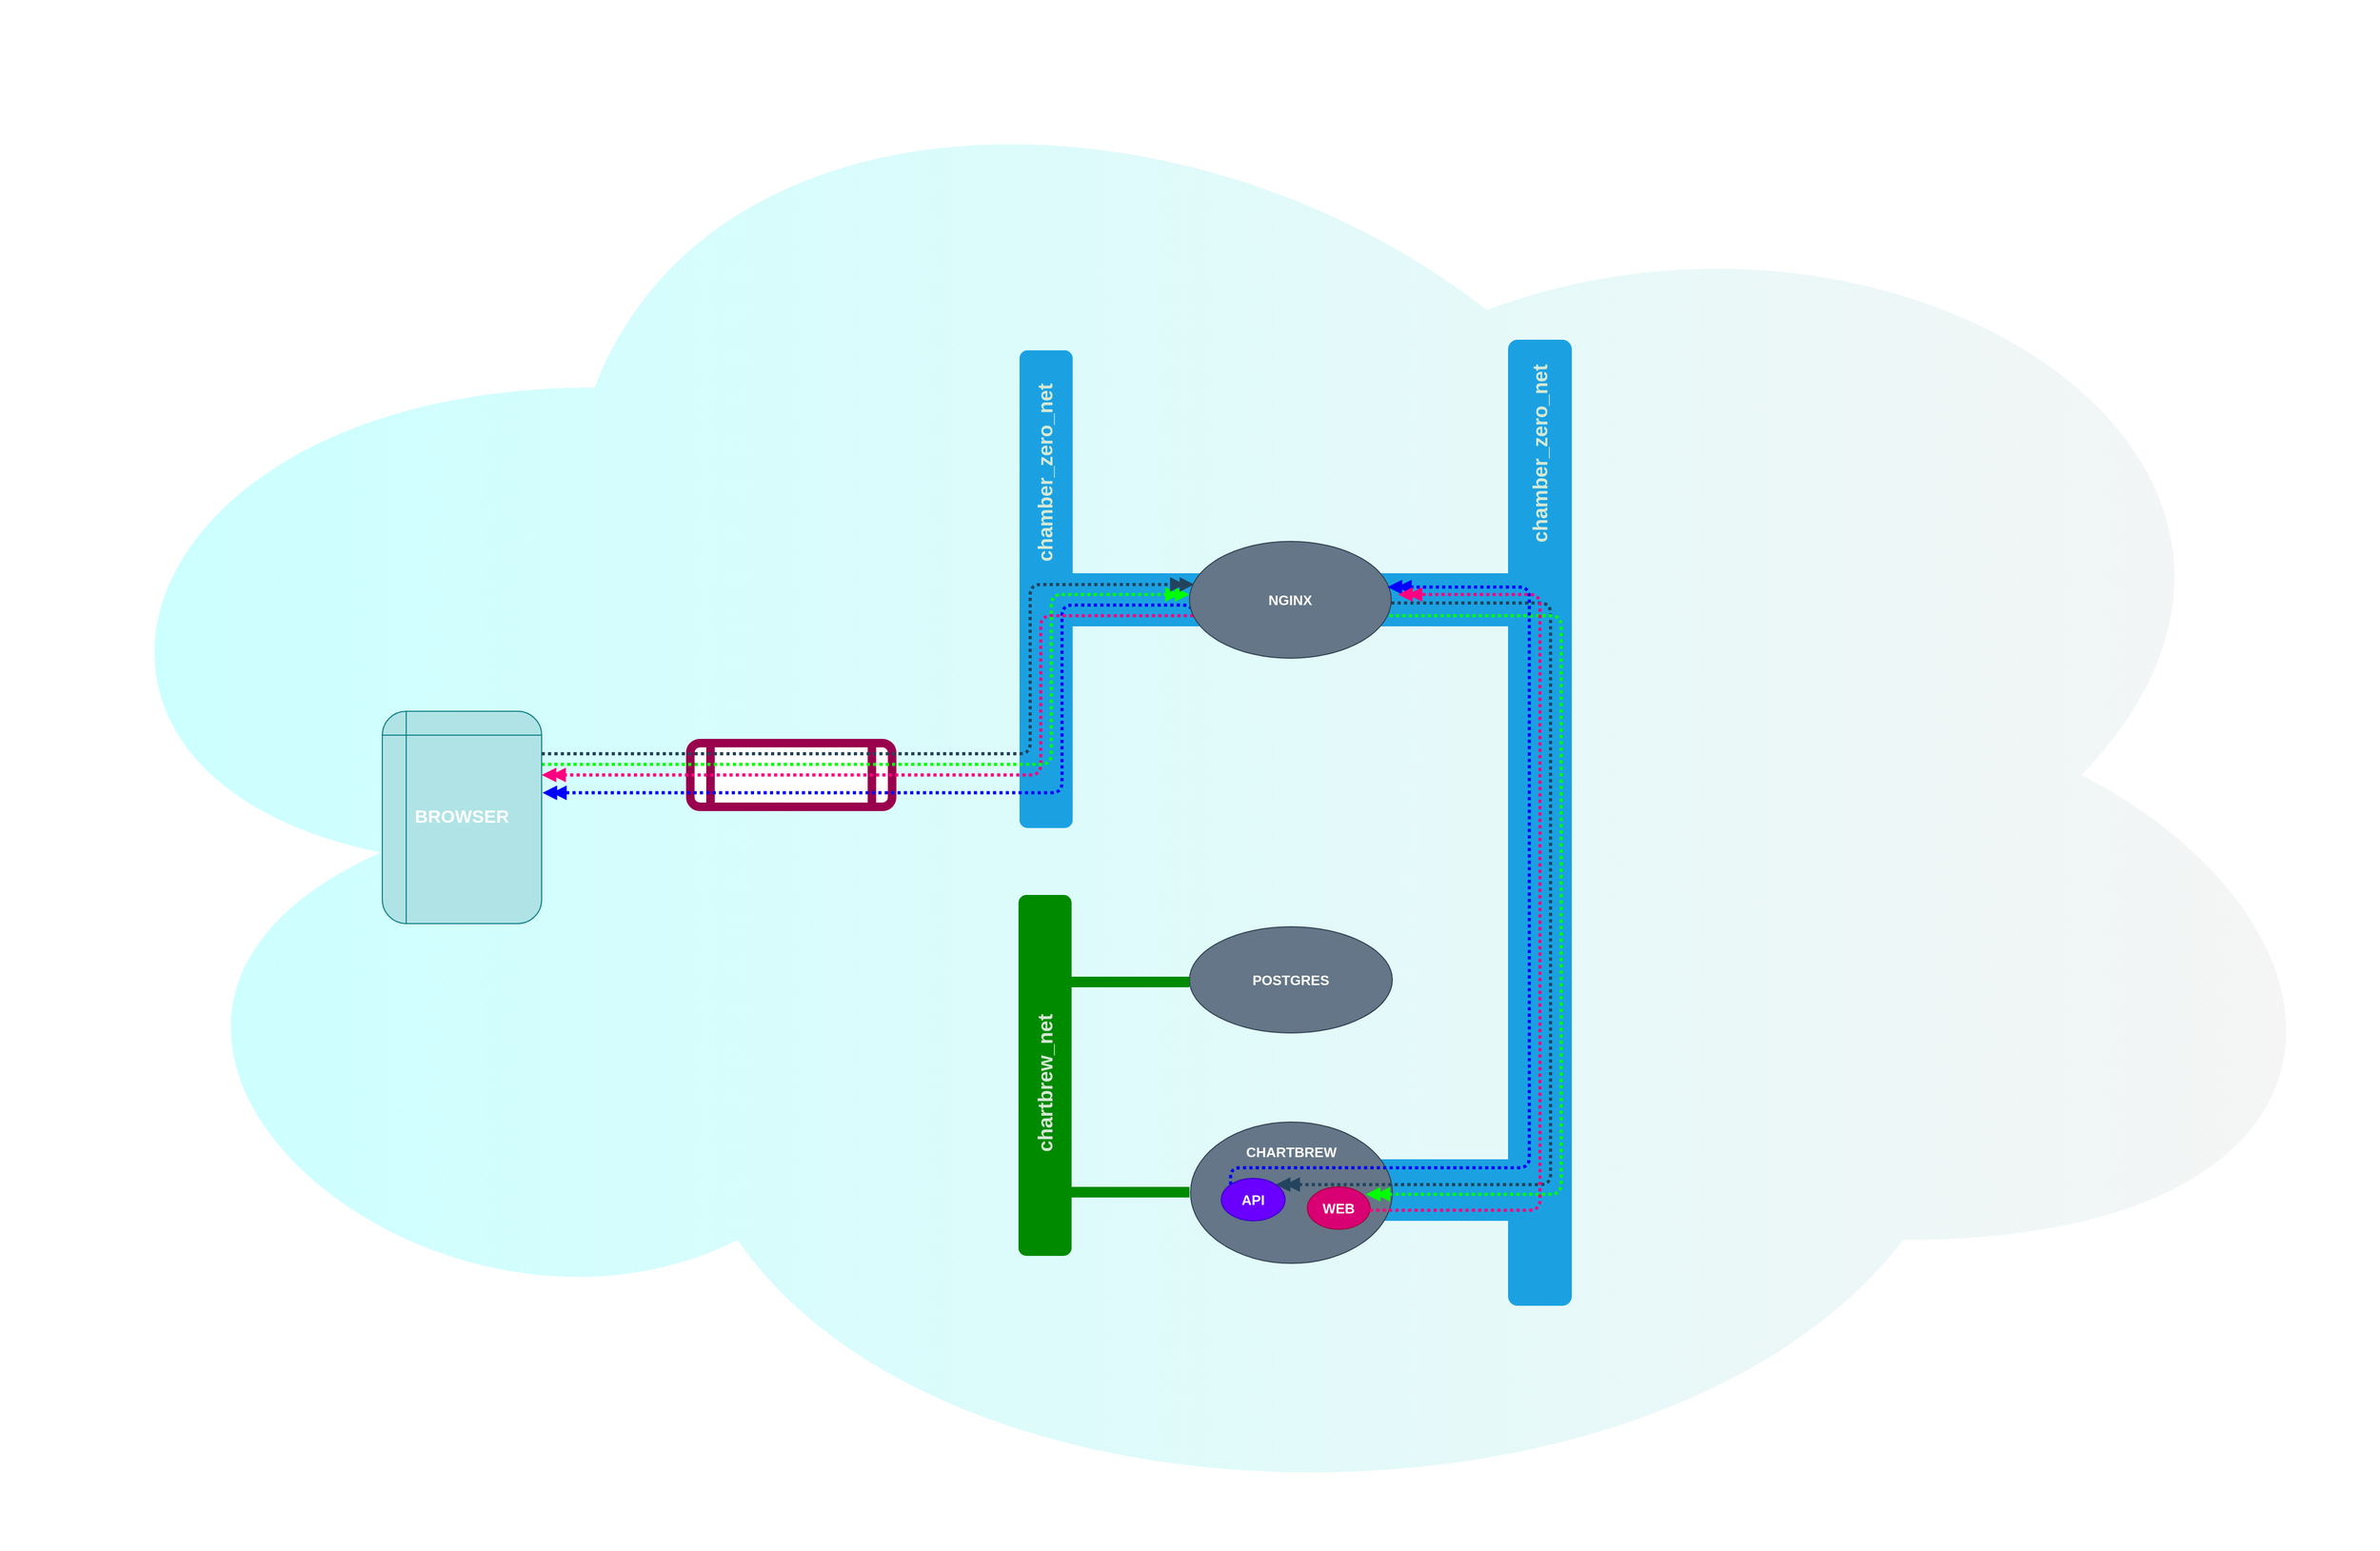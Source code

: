 <mxfile version="20.8.1" type="device"><diagram id="mEMBUoBKWWp4fkzPSbo5" name="Page-1"><mxGraphModel dx="4046" dy="2713" grid="1" gridSize="10" guides="1" tooltips="1" connect="1" arrows="1" fold="1" page="1" pageScale="1" pageWidth="827" pageHeight="1169" math="0" shadow="0"><root><mxCell id="0"/><mxCell id="1" parent="0"/><mxCell id="VQXP6p9ONVGrM0dMelpU-67" value="" style="ellipse;shape=cloud;whiteSpace=wrap;html=1;rounded=1;strokeColor=none;strokeWidth=8;fontSize=17;fillColor=#CCFFFF;fontColor=#ffffff;gradientColor=#F5F5F5;gradientDirection=east;" vertex="1" parent="1"><mxGeometry x="-1480" y="-970" width="2240" height="1460" as="geometry"/></mxCell><mxCell id="VQXP6p9ONVGrM0dMelpU-59" value="" style="rounded=0;whiteSpace=wrap;html=1;strokeColor=none;fillColor=#1ba1e2;fontColor=#ffffff;" vertex="1" parent="1"><mxGeometry x="-180" y="122" width="120" height="58" as="geometry"/></mxCell><mxCell id="VQXP6p9ONVGrM0dMelpU-53" value="CHARTBREW&lt;br style=&quot;font-size: 13px;&quot;&gt;&lt;br style=&quot;font-size: 13px;&quot;&gt;&lt;br style=&quot;font-size: 13px;&quot;&gt;&lt;br style=&quot;font-size: 13px;&quot;&gt;&lt;br style=&quot;font-size: 13px;&quot;&gt;&lt;br style=&quot;font-size: 13px;&quot;&gt;" style="ellipse;whiteSpace=wrap;html=1;fillColor=#647687;strokeColor=#314354;fontStyle=1;fontSize=13;fontColor=#ffffff;" vertex="1" parent="1"><mxGeometry x="-359" y="87" width="190" height="133" as="geometry"/></mxCell><mxCell id="VQXP6p9ONVGrM0dMelpU-33" value="" style="shape=process;whiteSpace=wrap;html=1;backgroundOutline=1;fontSize=13;fontColor=#D5E8D4;strokeColor=#99004D;rounded=1;strokeWidth=8;" vertex="1" parent="1"><mxGeometry x="-830" y="-270" width="190" height="60" as="geometry"/></mxCell><mxCell id="VQXP6p9ONVGrM0dMelpU-34" value="" style="rounded=0;whiteSpace=wrap;html=1;strokeColor=none;fillColor=#1ba1e2;fontColor=#ffffff;" vertex="1" parent="1"><mxGeometry x="-480" y="-430" width="130" height="50" as="geometry"/></mxCell><mxCell id="VQXP6p9ONVGrM0dMelpU-36" value="" style="rounded=1;whiteSpace=wrap;html=1;fillColor=#1ba1e2;fontColor=#ffffff;strokeColor=none;" vertex="1" parent="1"><mxGeometry x="-520" y="-640" width="50" height="450" as="geometry"/></mxCell><mxCell id="VQXP6p9ONVGrM0dMelpU-37" value="POSTGRES" style="ellipse;whiteSpace=wrap;html=1;fillColor=#647687;strokeColor=#314354;fontStyle=1;fontSize=13;fontColor=#ffffff;" vertex="1" parent="1"><mxGeometry x="-360" y="-97" width="191" height="100" as="geometry"/></mxCell><mxCell id="VQXP6p9ONVGrM0dMelpU-39" value="" style="rounded=1;whiteSpace=wrap;html=1;strokeColor=none;fillColor=#008a00;fontColor=#ffffff;" vertex="1" parent="1"><mxGeometry x="-521" y="-127" width="50" height="340" as="geometry"/></mxCell><mxCell id="VQXP6p9ONVGrM0dMelpU-40" value="" style="rounded=0;whiteSpace=wrap;html=1;strokeColor=none;fillColor=#008a00;fontColor=#ffffff;" vertex="1" parent="1"><mxGeometry x="-480" y="-50" width="120" height="10" as="geometry"/></mxCell><mxCell id="VQXP6p9ONVGrM0dMelpU-41" value="" style="rounded=0;whiteSpace=wrap;html=1;strokeColor=none;fillColor=#008a00;fontColor=#ffffff;" vertex="1" parent="1"><mxGeometry x="-480" y="148" width="120" height="10" as="geometry"/></mxCell><mxCell id="VQXP6p9ONVGrM0dMelpU-42" style="edgeStyle=orthogonalEdgeStyle;rounded=1;orthogonalLoop=1;jettySize=auto;html=1;entryX=1.005;entryY=0.384;entryDx=0;entryDy=0;entryPerimeter=0;dashed=1;dashPattern=1 1;strokeColor=#0000FF;strokeWidth=3;fontSize=17;fontColor=#FFFFFF;endArrow=doubleBlock;endFill=1;exitX=0.004;exitY=0.577;exitDx=0;exitDy=0;exitPerimeter=0;" edge="1" parent="1" source="VQXP6p9ONVGrM0dMelpU-35" target="VQXP6p9ONVGrM0dMelpU-51"><mxGeometry relative="1" as="geometry"><Array as="points"><mxPoint x="-359" y="-400"/><mxPoint x="-480" y="-400"/><mxPoint x="-480" y="-223"/></Array><mxPoint x="-250" y="-405" as="sourcePoint"/></mxGeometry></mxCell><mxCell id="VQXP6p9ONVGrM0dMelpU-44" style="edgeStyle=orthogonalEdgeStyle;rounded=1;orthogonalLoop=1;jettySize=auto;html=1;fontSize=17;fontColor=#FFFFFF;strokeWidth=3;dashed=1;dashPattern=1 1;fillColor=#ffcccc;strokeColor=#FF0080;endArrow=doubleBlock;endFill=1;" edge="1" parent="1" source="VQXP6p9ONVGrM0dMelpU-35" target="VQXP6p9ONVGrM0dMelpU-51"><mxGeometry relative="1" as="geometry"><Array as="points"><mxPoint x="-500" y="-390"/><mxPoint x="-500" y="-240"/></Array><mxPoint x="-338.063" y="-400" as="sourcePoint"/></mxGeometry></mxCell><mxCell id="VQXP6p9ONVGrM0dMelpU-47" value="chamber_zero_net" style="text;html=1;strokeColor=none;fillColor=none;align=center;verticalAlign=middle;whiteSpace=wrap;rounded=0;fontStyle=1;fontSize=19;fontColor=#D5E8D4;rotation=-90;" vertex="1" parent="1"><mxGeometry x="-560" y="-540" width="130" height="30" as="geometry"/></mxCell><mxCell id="VQXP6p9ONVGrM0dMelpU-48" value="chartbrew_net" style="text;html=1;strokeColor=none;fillColor=none;align=center;verticalAlign=middle;whiteSpace=wrap;rounded=0;fontStyle=1;fontSize=19;fontColor=#D5E8D4;rotation=-90;" vertex="1" parent="1"><mxGeometry x="-560" y="35" width="130" height="30" as="geometry"/></mxCell><mxCell id="VQXP6p9ONVGrM0dMelpU-49" style="edgeStyle=orthogonalEdgeStyle;rounded=1;orthogonalLoop=1;jettySize=auto;html=1;fontSize=17;fontColor=#FFFFFF;strokeWidth=3;strokeColor=#00FF00;dashed=1;dashPattern=1 1;exitX=1;exitY=0.25;exitDx=0;exitDy=0;endArrow=doubleBlock;endFill=1;" edge="1" parent="1" source="VQXP6p9ONVGrM0dMelpU-51"><mxGeometry relative="1" as="geometry"><Array as="points"><mxPoint x="-490" y="-250"/><mxPoint x="-490" y="-410"/></Array><mxPoint x="-360" y="-410" as="targetPoint"/></mxGeometry></mxCell><mxCell id="VQXP6p9ONVGrM0dMelpU-51" value="BROWSER" style="shape=internalStorage;whiteSpace=wrap;html=1;backgroundOutline=1;fontSize=17;fontStyle=1;fillColor=#b0e3e6;strokeColor=#0e8088;fontColor=#FFFFFF;rounded=1;" vertex="1" parent="1"><mxGeometry x="-1120" y="-300" width="150" height="200" as="geometry"/></mxCell><mxCell id="VQXP6p9ONVGrM0dMelpU-52" style="edgeStyle=orthogonalEdgeStyle;rounded=1;orthogonalLoop=1;jettySize=auto;html=1;fontSize=17;fontColor=#FFFFFF;strokeWidth=3;strokeColor=#23445d;dashed=1;dashPattern=1 1;endArrow=doubleBlock;endFill=1;fillColor=#bac8d3;entryX=0.024;entryY=0.369;entryDx=0;entryDy=0;entryPerimeter=0;" edge="1" parent="1" target="VQXP6p9ONVGrM0dMelpU-35"><mxGeometry relative="1" as="geometry"><mxPoint x="-970" y="-260" as="sourcePoint"/><mxPoint x="-360" y="-420" as="targetPoint"/><Array as="points"><mxPoint x="-510" y="-260"/><mxPoint x="-510" y="-419"/></Array></mxGeometry></mxCell><mxCell id="VQXP6p9ONVGrM0dMelpU-56" value="" style="rounded=1;whiteSpace=wrap;html=1;fillColor=#1ba1e2;fontColor=#ffffff;strokeColor=none;" vertex="1" parent="1"><mxGeometry x="-60" y="-650" width="60" height="910" as="geometry"/></mxCell><mxCell id="VQXP6p9ONVGrM0dMelpU-58" value="" style="rounded=0;whiteSpace=wrap;html=1;strokeColor=none;fillColor=#1ba1e2;fontColor=#ffffff;" vertex="1" parent="1"><mxGeometry x="-180" y="-430" width="131" height="50" as="geometry"/></mxCell><mxCell id="VQXP6p9ONVGrM0dMelpU-62" style="edgeStyle=orthogonalEdgeStyle;rounded=1;orthogonalLoop=1;jettySize=auto;html=1;dashed=1;dashPattern=1 1;strokeColor=#23445D;strokeWidth=3;fontSize=17;fontColor=#FFFFFF;endArrow=doubleBlock;endFill=1;entryX=1;entryY=0;entryDx=0;entryDy=0;" edge="1" parent="1" target="VQXP6p9ONVGrM0dMelpU-61"><mxGeometry relative="1" as="geometry"><mxPoint x="-170.0" y="-401.952" as="sourcePoint"/><mxPoint x="-300" y="183" as="targetPoint"/><Array as="points"><mxPoint x="-20" y="-402"/><mxPoint x="-20" y="146"/></Array></mxGeometry></mxCell><mxCell id="VQXP6p9ONVGrM0dMelpU-35" value="NGINX" style="ellipse;whiteSpace=wrap;html=1;fillColor=#647687;strokeColor=#314354;fontStyle=1;fontSize=13;fontColor=#ffffff;" vertex="1" parent="1"><mxGeometry x="-360" y="-460" width="190" height="110" as="geometry"/></mxCell><mxCell id="VQXP6p9ONVGrM0dMelpU-60" value="chamber_zero_net" style="text;html=1;strokeColor=none;fillColor=none;align=center;verticalAlign=middle;whiteSpace=wrap;rounded=0;fontStyle=1;fontSize=19;fontColor=#D5E8D4;rotation=-90;" vertex="1" parent="1"><mxGeometry x="-94" y="-558" width="130" height="30" as="geometry"/></mxCell><mxCell id="VQXP6p9ONVGrM0dMelpU-61" value="API" style="ellipse;whiteSpace=wrap;html=1;fillColor=#6a00ff;strokeColor=#3700CC;fontColor=#ffffff;fontStyle=1;fontSize=13;" vertex="1" parent="1"><mxGeometry x="-330" y="140" width="60" height="40" as="geometry"/></mxCell><mxCell id="VQXP6p9ONVGrM0dMelpU-55" value="WEB" style="ellipse;whiteSpace=wrap;html=1;fillColor=#d80073;strokeColor=#A50040;fontColor=#ffffff;fontStyle=1;fontSize=13;" vertex="1" parent="1"><mxGeometry x="-249" y="148" width="59" height="40" as="geometry"/></mxCell><mxCell id="VQXP6p9ONVGrM0dMelpU-63" style="edgeStyle=orthogonalEdgeStyle;rounded=1;orthogonalLoop=1;jettySize=auto;html=1;dashed=1;dashPattern=1 1;strokeColor=#00FF00;strokeWidth=3;fontSize=17;fontColor=#FFFFFF;endArrow=doubleBlock;endFill=1;" edge="1" parent="1"><mxGeometry relative="1" as="geometry"><mxPoint x="-171.599" y="-389.952" as="sourcePoint"/><mxPoint x="-193.952" y="155" as="targetPoint"/><Array as="points"><mxPoint x="-10" y="-390"/><mxPoint x="-10" y="155"/></Array></mxGeometry></mxCell><mxCell id="VQXP6p9ONVGrM0dMelpU-64" style="edgeStyle=orthogonalEdgeStyle;rounded=1;orthogonalLoop=1;jettySize=auto;html=1;dashed=1;dashPattern=1 1;strokeColor=#0000FF;strokeWidth=3;fontSize=17;fontColor=#FFFFFF;endArrow=doubleBlock;endFill=1;exitX=0;exitY=0;exitDx=0;exitDy=0;" edge="1" parent="1" source="VQXP6p9ONVGrM0dMelpU-61"><mxGeometry relative="1" as="geometry"><mxPoint x="-300" y="140" as="sourcePoint"/><mxPoint x="-173.601" y="-417" as="targetPoint"/><Array as="points"><mxPoint x="-321" y="130"/><mxPoint x="-40" y="130"/><mxPoint x="-40" y="-417"/></Array></mxGeometry></mxCell><mxCell id="VQXP6p9ONVGrM0dMelpU-65" style="edgeStyle=orthogonalEdgeStyle;rounded=1;orthogonalLoop=1;jettySize=auto;html=1;dashed=1;dashPattern=1 1;strokeColor=#FF0080;strokeWidth=3;fontSize=17;fontColor=#FFFFFF;endArrow=doubleBlock;endFill=1;" edge="1" parent="1" source="VQXP6p9ONVGrM0dMelpU-55"><mxGeometry relative="1" as="geometry"><mxPoint x="-162.284" y="-50.0" as="sourcePoint"/><mxPoint x="-163.601" y="-410.0" as="targetPoint"/><Array as="points"><mxPoint x="-30" y="170"/><mxPoint x="-30" y="-410"/></Array></mxGeometry></mxCell></root></mxGraphModel></diagram></mxfile>